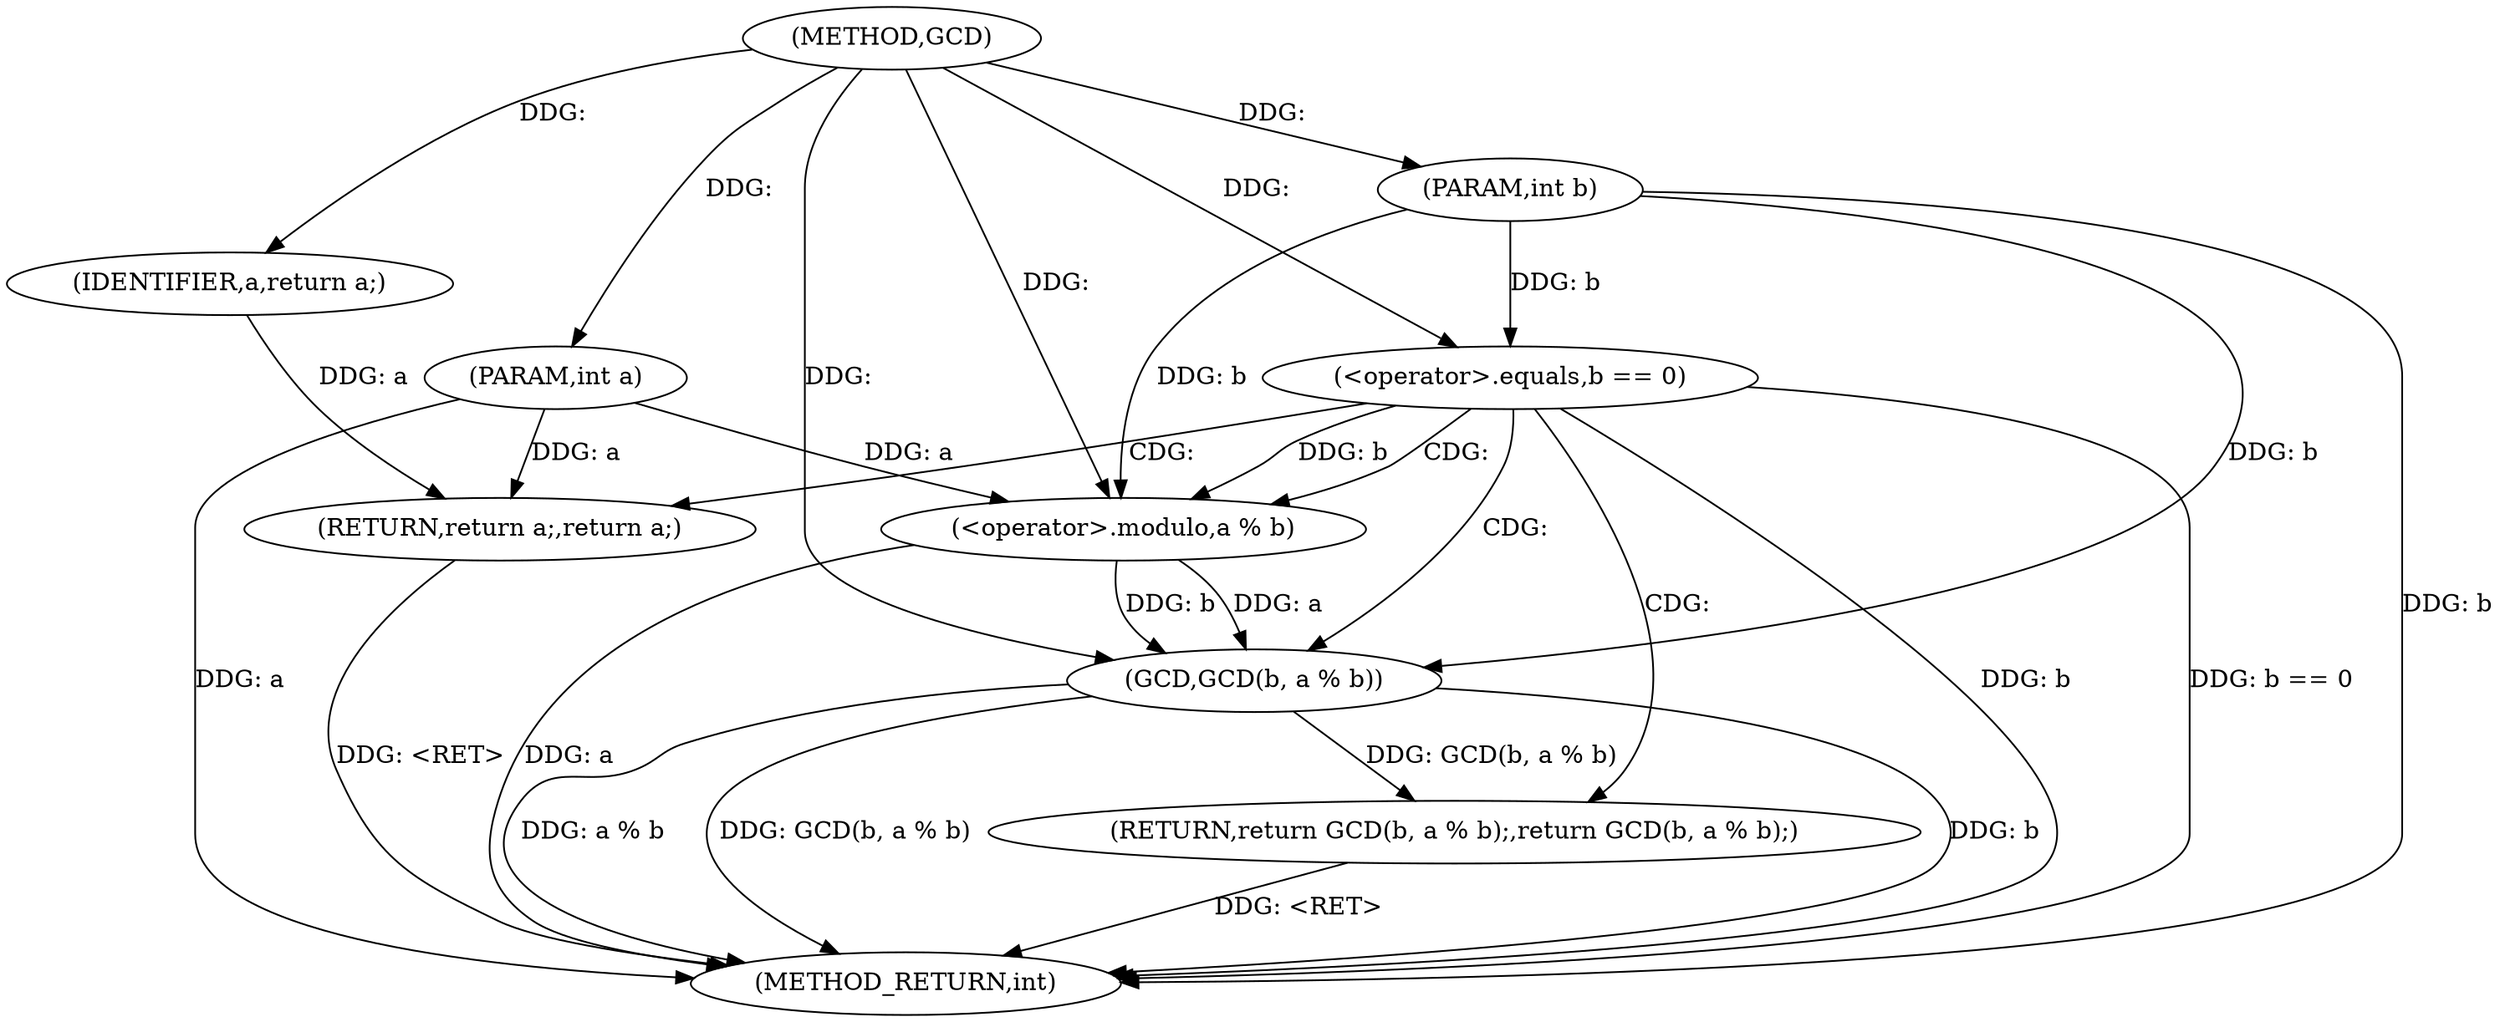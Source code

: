 digraph "GCD" {  
"1000188" [label = "(METHOD,GCD)" ]
"1000204" [label = "(METHOD_RETURN,int)" ]
"1000189" [label = "(PARAM,int a)" ]
"1000190" [label = "(PARAM,int b)" ]
"1000198" [label = "(RETURN,return GCD(b, a % b);,return GCD(b, a % b);)" ]
"1000193" [label = "(<operator>.equals,b == 0)" ]
"1000196" [label = "(RETURN,return a;,return a;)" ]
"1000199" [label = "(GCD,GCD(b, a % b))" ]
"1000197" [label = "(IDENTIFIER,a,return a;)" ]
"1000201" [label = "(<operator>.modulo,a % b)" ]
  "1000189" -> "1000204"  [ label = "DDG: a"] 
  "1000190" -> "1000204"  [ label = "DDG: b"] 
  "1000193" -> "1000204"  [ label = "DDG: b"] 
  "1000193" -> "1000204"  [ label = "DDG: b == 0"] 
  "1000199" -> "1000204"  [ label = "DDG: b"] 
  "1000201" -> "1000204"  [ label = "DDG: a"] 
  "1000199" -> "1000204"  [ label = "DDG: a % b"] 
  "1000199" -> "1000204"  [ label = "DDG: GCD(b, a % b)"] 
  "1000196" -> "1000204"  [ label = "DDG: <RET>"] 
  "1000198" -> "1000204"  [ label = "DDG: <RET>"] 
  "1000188" -> "1000189"  [ label = "DDG: "] 
  "1000188" -> "1000190"  [ label = "DDG: "] 
  "1000199" -> "1000198"  [ label = "DDG: GCD(b, a % b)"] 
  "1000197" -> "1000196"  [ label = "DDG: a"] 
  "1000189" -> "1000196"  [ label = "DDG: a"] 
  "1000190" -> "1000193"  [ label = "DDG: b"] 
  "1000188" -> "1000193"  [ label = "DDG: "] 
  "1000188" -> "1000197"  [ label = "DDG: "] 
  "1000201" -> "1000199"  [ label = "DDG: b"] 
  "1000190" -> "1000199"  [ label = "DDG: b"] 
  "1000188" -> "1000199"  [ label = "DDG: "] 
  "1000201" -> "1000199"  [ label = "DDG: a"] 
  "1000189" -> "1000201"  [ label = "DDG: a"] 
  "1000188" -> "1000201"  [ label = "DDG: "] 
  "1000193" -> "1000201"  [ label = "DDG: b"] 
  "1000190" -> "1000201"  [ label = "DDG: b"] 
  "1000193" -> "1000201"  [ label = "CDG: "] 
  "1000193" -> "1000199"  [ label = "CDG: "] 
  "1000193" -> "1000198"  [ label = "CDG: "] 
  "1000193" -> "1000196"  [ label = "CDG: "] 
}
